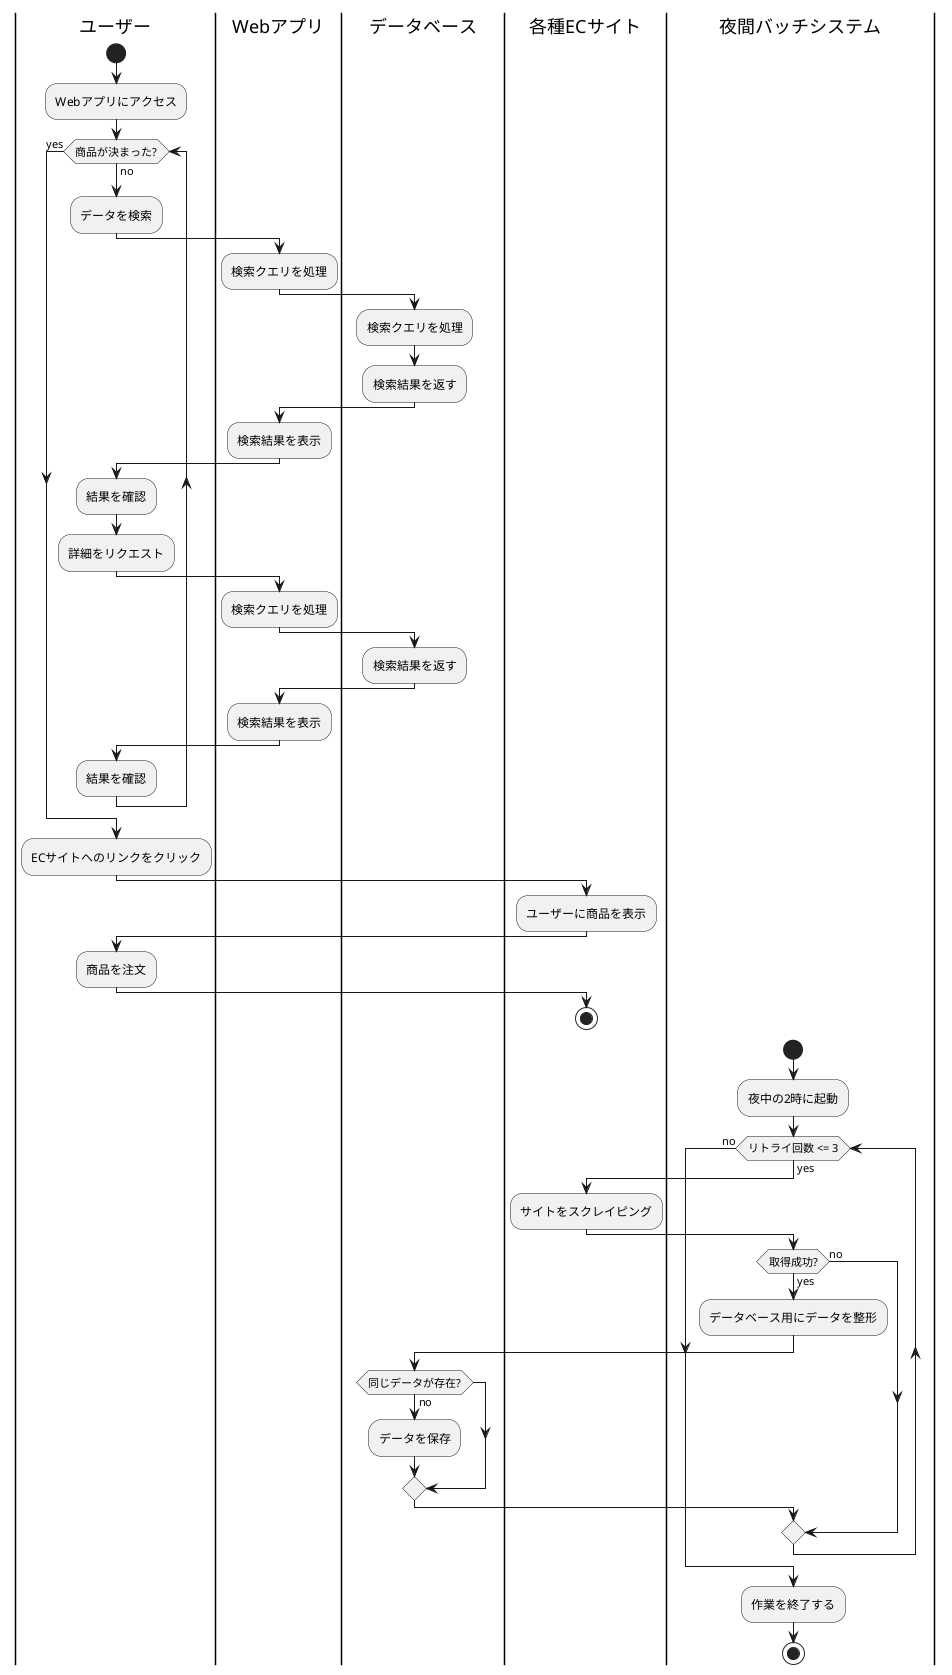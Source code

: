 @startuml
|ユーザー|
start
:Webアプリにアクセス;
while (商品が決まった?) is (no)
  :データを検索;
  |Webアプリ|
  :検索クエリを処理;
  |データベース|
  :検索クエリを処理;
  :検索結果を返す;
  |Webアプリ|
  :検索結果を表示;
  |ユーザー|
  :結果を確認;
  :詳細をリクエスト;
  |Webアプリ|
  :検索クエリを処理;
  |データベース|
  :検索結果を返す;
  |Webアプリ|
  :検索結果を表示;
  |ユーザー|
  :結果を確認;
endwhile (yes)
:ECサイトへのリンクをクリック;
|各種ECサイト|
:ユーザーに商品を表示;
|ユーザー|
:商品を注文;
|各種ECサイト|
stop

|夜間バッチシステム|
start
:夜中の2時に起動;
while (リトライ回数 <= 3) is (yes)
  |各種ECサイト|
  :サイトをスクレイピング;
  |夜間バッチシステム|
  if (取得成功?) then (yes)
    :データベース用にデータを整形;
    |データベース|
    if (同じデータが存在?) then (no)
      :データを保存;
    endif
  else (no)
  endif
endwhile (no)
|夜間バッチシステム|
:作業を終了する;
stop
@enduml
